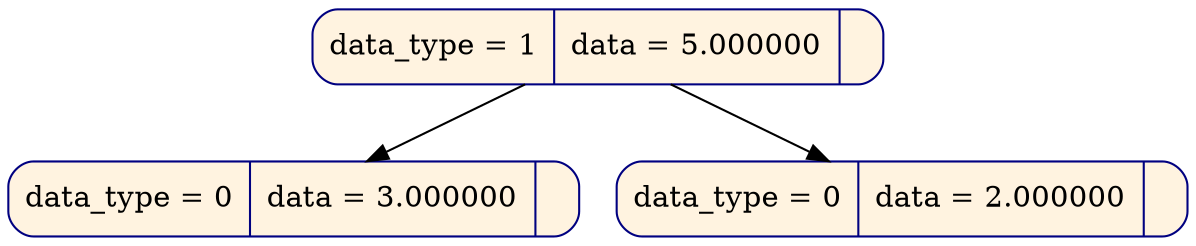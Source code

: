 digraph
{
node [shape = Mrecord, color  = "navy", style = "filled"];
node0x619000000af0[label = " data_type = 1 | data = 5.000000 | ", fillcolor = "#fff3e0", rank = 0];
node0x619000000a80[label = " data_type = 0 | data = 3.000000 | ", fillcolor = "#fff3e0", rank = 1];
node0x619000000ab8[label = " data_type = 0 | data = 2.000000 | ", fillcolor = "#fff3e0", rank = 1];
node0x619000000af0 -> node0x619000000a80;
node0x619000000af0 -> node0x619000000ab8;
}
